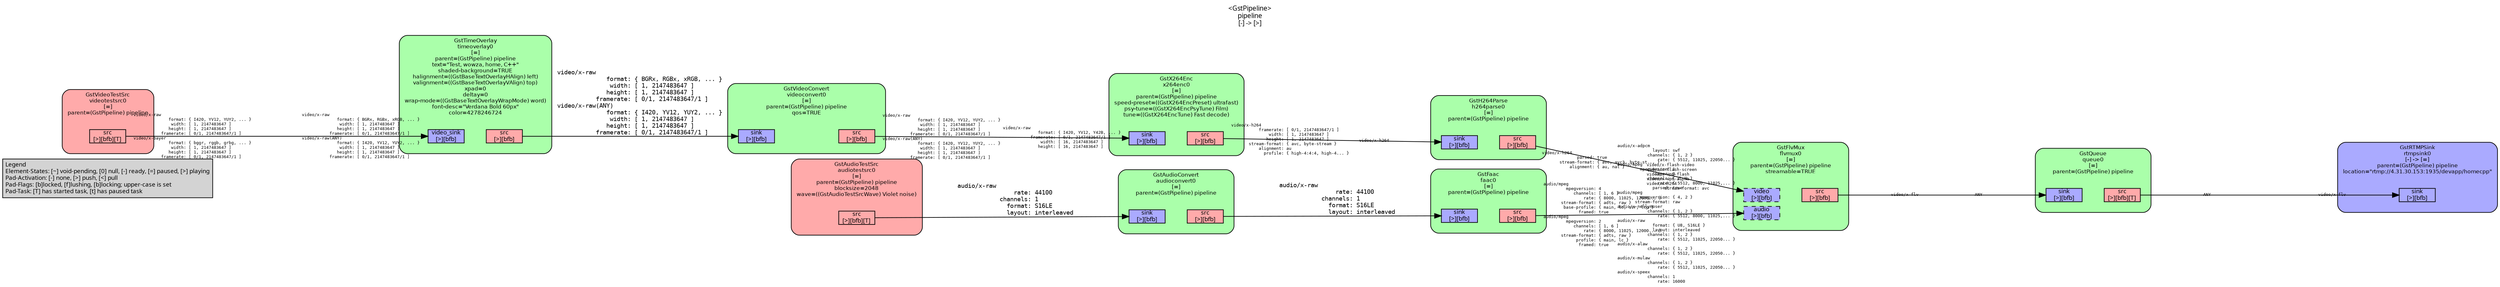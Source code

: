 digraph pipeline {
  rankdir=LR;
  fontname="sans";
  fontsize="10";
  labelloc=t;
  nodesep=.1;
  ranksep=.2;
  label="<GstPipeline>\npipeline\n[-] -> [>]";
  node [style="filled,rounded", shape=box, fontsize="9", fontname="sans", margin="0.0,0.0"];
  edge [labelfontsize="6", fontsize="9", fontname="monospace"];
  
  legend [
    pos="0,0!",
    margin="0.05,0.05",
    style="filled",
    label="Legend\lElement-States: [~] void-pending, [0] null, [-] ready, [=] paused, [>] playing\lPad-Activation: [-] none, [>] push, [<] pull\lPad-Flags: [b]locked, [f]lushing, [b]locking; upper-case is set\lPad-Task: [T] has started task, [t] has paused task\l",
  ];
  subgraph cluster_rtmpsink0_0x2397a10 {
    fontname="Bitstream Vera Sans";
    fontsize="8";
    style="filled,rounded";
    color=black;
    label="GstRTMPSink\nrtmpsink0\n[-] -> [=]\nparent=(GstPipeline) pipeline\nlocation=\"rtmp://4.31.30.153:1935/devapp/homecpp\"";
    subgraph cluster_rtmpsink0_0x2397a10_sink {
      label="";
      style="invis";
      rtmpsink0_0x2397a10_sink_0x2380bb0 [color=black, fillcolor="#aaaaff", label="sink\n[>][bfb]", height="0.2", style="filled,solid"];
    }

    fillcolor="#aaaaff";
  }

  subgraph cluster_queue0_0x23901b0 {
    fontname="Bitstream Vera Sans";
    fontsize="8";
    style="filled,rounded";
    color=black;
    label="GstQueue\nqueue0\n[=]\nparent=(GstPipeline) pipeline";
    subgraph cluster_queue0_0x23901b0_sink {
      label="";
      style="invis";
      queue0_0x23901b0_sink_0x2380730 [color=black, fillcolor="#aaaaff", label="sink\n[>][bfb]", height="0.2", style="filled,solid"];
    }

    subgraph cluster_queue0_0x23901b0_src {
      label="";
      style="invis";
      queue0_0x23901b0_src_0x2380970 [color=black, fillcolor="#ffaaaa", label="src\n[>][bfb][T]", height="0.2", style="filled,solid"];
    }

    queue0_0x23901b0_sink_0x2380730 -> queue0_0x23901b0_src_0x2380970 [style="invis"];
    fillcolor="#aaffaa";
  }

  queue0_0x23901b0_src_0x2380970 -> rtmpsink0_0x2397a10_sink_0x2380bb0 [labeldistance="10", labelangle="0", label="                                                  ", taillabel="ANY", headlabel="video/x-flv\l"]
  subgraph cluster_flvmux0_0x23880a0 {
    fontname="Bitstream Vera Sans";
    fontsize="8";
    style="filled,rounded";
    color=black;
    label="GstFlvMux\nflvmux0\n[=]\nparent=(GstPipeline) pipeline\nstreamable=TRUE";
    subgraph cluster_flvmux0_0x23880a0_sink {
      label="";
      style="invis";
      flvmux0_0x23880a0_video_0x23802b0 [color=black, fillcolor="#aaaaff", label="video\n[>][bfb]", height="0.2", style="filled,dashed"];
      flvmux0_0x23880a0_audio_0x23804f0 [color=black, fillcolor="#aaaaff", label="audio\n[>][bfb]", height="0.2", style="filled,dashed"];
    }

    subgraph cluster_flvmux0_0x23880a0_src {
      label="";
      style="invis";
      flvmux0_0x23880a0_src_0x2380070 [color=black, fillcolor="#ffaaaa", label="src\n[>][bfb]", height="0.2", style="filled,solid"];
    }

    flvmux0_0x23880a0_video_0x23802b0 -> flvmux0_0x23880a0_src_0x2380070 [style="invis"];
    fillcolor="#aaffaa";
  }

  flvmux0_0x23880a0_src_0x2380070 -> queue0_0x23901b0_sink_0x2380730 [labeldistance="10", labelangle="0", label="                                                  ", taillabel="video/x-flv\l", headlabel="ANY"]
  subgraph cluster_h264parse0_0x237dfb0 {
    fontname="Bitstream Vera Sans";
    fontsize="8";
    style="filled,rounded";
    color=black;
    label="GstH264Parse\nh264parse0\n[=]\nparent=(GstPipeline) pipeline";
    subgraph cluster_h264parse0_0x237dfb0_sink {
      label="";
      style="invis";
      h264parse0_0x237dfb0_sink_0x233db70 [color=black, fillcolor="#aaaaff", label="sink\n[>][bfb]", height="0.2", style="filled,solid"];
    }

    subgraph cluster_h264parse0_0x237dfb0_src {
      label="";
      style="invis";
      h264parse0_0x237dfb0_src_0x233ddb0 [color=black, fillcolor="#ffaaaa", label="src\n[>][bfb]", height="0.2", style="filled,solid"];
    }

    h264parse0_0x237dfb0_sink_0x233db70 -> h264parse0_0x237dfb0_src_0x233ddb0 [style="invis"];
    fillcolor="#aaffaa";
  }

  h264parse0_0x237dfb0_src_0x233ddb0 -> flvmux0_0x23880a0_video_0x23802b0 [labeldistance="10", labelangle="0", label="                                                  ", taillabel="video/x-h264\l              parsed: true\l       stream-format: { avc, avc3, byte-st... }\l           alignment: { au, nal }\l", headlabel="video/x-flash-video\lvideo/x-flash-screen\lvideo/x-vp6-flash\lvideo/x-vp6-alpha\lvideo/x-h264\l       stream-format: avc\l"]
  subgraph cluster_x264enc0_0x237a190 {
    fontname="Bitstream Vera Sans";
    fontsize="8";
    style="filled,rounded";
    color=black;
    label="GstX264Enc\nx264enc0\n[=]\nparent=(GstPipeline) pipeline\nspeed-preset=((GstX264EncPreset) ultrafast)\npsy-tune=((GstX264EncPsyTune) Film)\ntune=((GstX264EncTune) Fast decode)";
    subgraph cluster_x264enc0_0x237a190_sink {
      label="";
      style="invis";
      x264enc0_0x237a190_sink_0x233d6f0 [color=black, fillcolor="#aaaaff", label="sink\n[>][bfb]", height="0.2", style="filled,solid"];
    }

    subgraph cluster_x264enc0_0x237a190_src {
      label="";
      style="invis";
      x264enc0_0x237a190_src_0x233d930 [color=black, fillcolor="#ffaaaa", label="src\n[>][bfb]", height="0.2", style="filled,solid"];
    }

    x264enc0_0x237a190_sink_0x233d6f0 -> x264enc0_0x237a190_src_0x233d930 [style="invis"];
    fillcolor="#aaffaa";
  }

  x264enc0_0x237a190_src_0x233d930 -> h264parse0_0x237dfb0_sink_0x233db70 [labeldistance="10", labelangle="0", label="                                                  ", taillabel="video/x-h264\l           framerate: [ 0/1, 2147483647/1 ]\l               width: [ 1, 2147483647 ]\l              height: [ 1, 2147483647 ]\l       stream-format: { avc, byte-stream }\l           alignment: au\l             profile: { high-4:4:4, high-4... }\l", headlabel="video/x-h264\l"]
  subgraph cluster_videoconvert0_0x23724f0 {
    fontname="Bitstream Vera Sans";
    fontsize="8";
    style="filled,rounded";
    color=black;
    label="GstVideoConvert\nvideoconvert0\n[=]\nparent=(GstPipeline) pipeline\nqos=TRUE";
    subgraph cluster_videoconvert0_0x23724f0_sink {
      label="";
      style="invis";
      videoconvert0_0x23724f0_sink_0x233d270 [color=black, fillcolor="#aaaaff", label="sink\n[>][bfb]", height="0.2", style="filled,solid"];
    }

    subgraph cluster_videoconvert0_0x23724f0_src {
      label="";
      style="invis";
      videoconvert0_0x23724f0_src_0x233d4b0 [color=black, fillcolor="#ffaaaa", label="src\n[>][bfb]", height="0.2", style="filled,solid"];
    }

    videoconvert0_0x23724f0_sink_0x233d270 -> videoconvert0_0x23724f0_src_0x233d4b0 [style="invis"];
    fillcolor="#aaffaa";
  }

  videoconvert0_0x23724f0_src_0x233d4b0 -> x264enc0_0x237a190_sink_0x233d6f0 [labeldistance="10", labelangle="0", label="                                                  ", taillabel="video/x-raw\l              format: { I420, YV12, YUY2, ... }\l               width: [ 1, 2147483647 ]\l              height: [ 1, 2147483647 ]\l           framerate: [ 0/1, 2147483647/1 ]\lvideo/x-raw(ANY)\l              format: { I420, YV12, YUY2, ... }\l               width: [ 1, 2147483647 ]\l              height: [ 1, 2147483647 ]\l           framerate: [ 0/1, 2147483647/1 ]\l", headlabel="video/x-raw\l              format: { I420, YV12, Y42B, ... }\l           framerate: [ 0/1, 2147483647/1 ]\l               width: [ 16, 2147483647 ]\l              height: [ 16, 2147483647 ]\l"]
  subgraph cluster_timeoverlay0_0x236a0b0 {
    fontname="Bitstream Vera Sans";
    fontsize="8";
    style="filled,rounded";
    color=black;
    label="GstTimeOverlay\ntimeoverlay0\n[=]\nparent=(GstPipeline) pipeline\ntext=\"Test, wowza, home, C++\"\nshaded-background=TRUE\nhalignment=((GstBaseTextOverlayHAlign) left)\nvalignment=((GstBaseTextOverlayVAlign) top)\nxpad=0\ndeltay=0\nwrap-mode=((GstBaseTextOverlayWrapMode) word)\nfont-desc=\"Verdana Bold 60px\"\ncolor=4278246724";
    subgraph cluster_timeoverlay0_0x236a0b0_sink {
      label="";
      style="invis";
      timeoverlay0_0x236a0b0_video_sink_0x233cdf0 [color=black, fillcolor="#aaaaff", label="video_sink\n[>][bfb]", height="0.2", style="filled,solid"];
    }

    subgraph cluster_timeoverlay0_0x236a0b0_src {
      label="";
      style="invis";
      timeoverlay0_0x236a0b0_src_0x233d030 [color=black, fillcolor="#ffaaaa", label="src\n[>][bfb]", height="0.2", style="filled,solid"];
    }

    timeoverlay0_0x236a0b0_video_sink_0x233cdf0 -> timeoverlay0_0x236a0b0_src_0x233d030 [style="invis"];
    fillcolor="#aaffaa";
  }

  timeoverlay0_0x236a0b0_src_0x233d030 -> videoconvert0_0x23724f0_sink_0x233d270 [label="video/x-raw\l              format: { BGRx, RGBx, xRGB, ... }\l               width: [ 1, 2147483647 ]\l              height: [ 1, 2147483647 ]\l           framerate: [ 0/1, 2147483647/1 ]\lvideo/x-raw(ANY)\l              format: { I420, YV12, YUY2, ... }\l               width: [ 1, 2147483647 ]\l              height: [ 1, 2147483647 ]\l           framerate: [ 0/1, 2147483647/1 ]\l"]
  subgraph cluster_videotestsrc0_0x23570e0 {
    fontname="Bitstream Vera Sans";
    fontsize="8";
    style="filled,rounded";
    color=black;
    label="GstVideoTestSrc\nvideotestsrc0\n[=]\nparent=(GstPipeline) pipeline";
    subgraph cluster_videotestsrc0_0x23570e0_src {
      label="";
      style="invis";
      videotestsrc0_0x23570e0_src_0x233cbb0 [color=black, fillcolor="#ffaaaa", label="src\n[>][bfb][T]", height="0.2", style="filled,solid"];
    }

    fillcolor="#ffaaaa";
  }

  videotestsrc0_0x23570e0_src_0x233cbb0 -> timeoverlay0_0x236a0b0_video_sink_0x233cdf0 [labeldistance="10", labelangle="0", label="                                                  ", taillabel="video/x-raw\l              format: { I420, YV12, YUY2, ... }\l               width: [ 1, 2147483647 ]\l              height: [ 1, 2147483647 ]\l           framerate: [ 0/1, 2147483647/1 ]\lvideo/x-bayer\l              format: { bggr, rggb, grbg, ... }\l               width: [ 1, 2147483647 ]\l              height: [ 1, 2147483647 ]\l           framerate: [ 0/1, 2147483647/1 ]\l", headlabel="video/x-raw\l              format: { BGRx, RGBx, xRGB, ... }\l               width: [ 1, 2147483647 ]\l              height: [ 1, 2147483647 ]\l           framerate: [ 0/1, 2147483647/1 ]\lvideo/x-raw(ANY)\l              format: { I420, YV12, YUY2, ... }\l               width: [ 1, 2147483647 ]\l              height: [ 1, 2147483647 ]\l           framerate: [ 0/1, 2147483647/1 ]\l"]
  subgraph cluster_faac0_0x2347ea0 {
    fontname="Bitstream Vera Sans";
    fontsize="8";
    style="filled,rounded";
    color=black;
    label="GstFaac\nfaac0\n[=]\nparent=(GstPipeline) pipeline";
    subgraph cluster_faac0_0x2347ea0_sink {
      label="";
      style="invis";
      faac0_0x2347ea0_sink_0x233c730 [color=black, fillcolor="#aaaaff", label="sink\n[>][bfb]", height="0.2", style="filled,solid"];
    }

    subgraph cluster_faac0_0x2347ea0_src {
      label="";
      style="invis";
      faac0_0x2347ea0_src_0x233c970 [color=black, fillcolor="#ffaaaa", label="src\n[>][bfb]", height="0.2", style="filled,solid"];
    }

    faac0_0x2347ea0_sink_0x233c730 -> faac0_0x2347ea0_src_0x233c970 [style="invis"];
    fillcolor="#aaffaa";
  }

  faac0_0x2347ea0_src_0x233c970 -> flvmux0_0x23880a0_audio_0x23804f0 [labeldistance="10", labelangle="0", label="                                                  ", taillabel="audio/mpeg\l         mpegversion: 4\l            channels: [ 1, 6 ]\l                rate: { 8000, 11025, 12000... }\l       stream-format: { adts, raw }\l        base-profile: { main, lc, ssr, ltp }\l              framed: true\laudio/mpeg\l         mpegversion: 2\l            channels: [ 1, 6 ]\l                rate: { 8000, 11025, 12000... }\l       stream-format: { adts, raw }\l             profile: { main, lc }\l              framed: true\l", headlabel="audio/x-adpcm\l              layout: swf\l            channels: { 1, 2 }\l                rate: { 5512, 11025, 22050... }\laudio/mpeg\l         mpegversion: 1\l               layer: 3\l            channels: { 1, 2 }\l                rate: { 5512, 8000, 11025,... }\l              parsed: true\laudio/mpeg\l         mpegversion: { 4, 2 }\l       stream-format: raw\laudio/x-nellymoser\l            channels: { 1, 2 }\l                rate: { 5512, 8000, 11025,... }\laudio/x-raw\l              format: { U8, S16LE }\l              layout: interleaved\l            channels: { 1, 2 }\l                rate: { 5512, 11025, 22050... }\laudio/x-alaw\l            channels: { 1, 2 }\l                rate: { 5512, 11025, 22050... }\laudio/x-mulaw\l            channels: { 1, 2 }\l                rate: { 5512, 11025, 22050... }\laudio/x-speex\l            channels: 1\l                rate: 16000\l"]
  subgraph cluster_audioconvert0_0x23415f0 {
    fontname="Bitstream Vera Sans";
    fontsize="8";
    style="filled,rounded";
    color=black;
    label="GstAudioConvert\naudioconvert0\n[=]\nparent=(GstPipeline) pipeline";
    subgraph cluster_audioconvert0_0x23415f0_sink {
      label="";
      style="invis";
      audioconvert0_0x23415f0_sink_0x233c2b0 [color=black, fillcolor="#aaaaff", label="sink\n[>][bfb]", height="0.2", style="filled,solid"];
    }

    subgraph cluster_audioconvert0_0x23415f0_src {
      label="";
      style="invis";
      audioconvert0_0x23415f0_src_0x233c4f0 [color=black, fillcolor="#ffaaaa", label="src\n[>][bfb]", height="0.2", style="filled,solid"];
    }

    audioconvert0_0x23415f0_sink_0x233c2b0 -> audioconvert0_0x23415f0_src_0x233c4f0 [style="invis"];
    fillcolor="#aaffaa";
  }

  audioconvert0_0x23415f0_src_0x233c4f0 -> faac0_0x2347ea0_sink_0x233c730 [label="audio/x-raw\l                rate: 44100\l            channels: 1\l              format: S16LE\l              layout: interleaved\l"]
  subgraph cluster_audiotestsrc0_0x2338eb0 {
    fontname="Bitstream Vera Sans";
    fontsize="8";
    style="filled,rounded";
    color=black;
    label="GstAudioTestSrc\naudiotestsrc0\n[=]\nparent=(GstPipeline) pipeline\nblocksize=2048\nwave=((GstAudioTestSrcWave) Violet noise)";
    subgraph cluster_audiotestsrc0_0x2338eb0_src {
      label="";
      style="invis";
      audiotestsrc0_0x2338eb0_src_0x233c070 [color=black, fillcolor="#ffaaaa", label="src\n[>][bfb][T]", height="0.2", style="filled,solid"];
    }

    fillcolor="#ffaaaa";
  }

  audiotestsrc0_0x2338eb0_src_0x233c070 -> audioconvert0_0x23415f0_sink_0x233c2b0 [label="audio/x-raw\l                rate: 44100\l            channels: 1\l              format: S16LE\l              layout: interleaved\l"]
}
